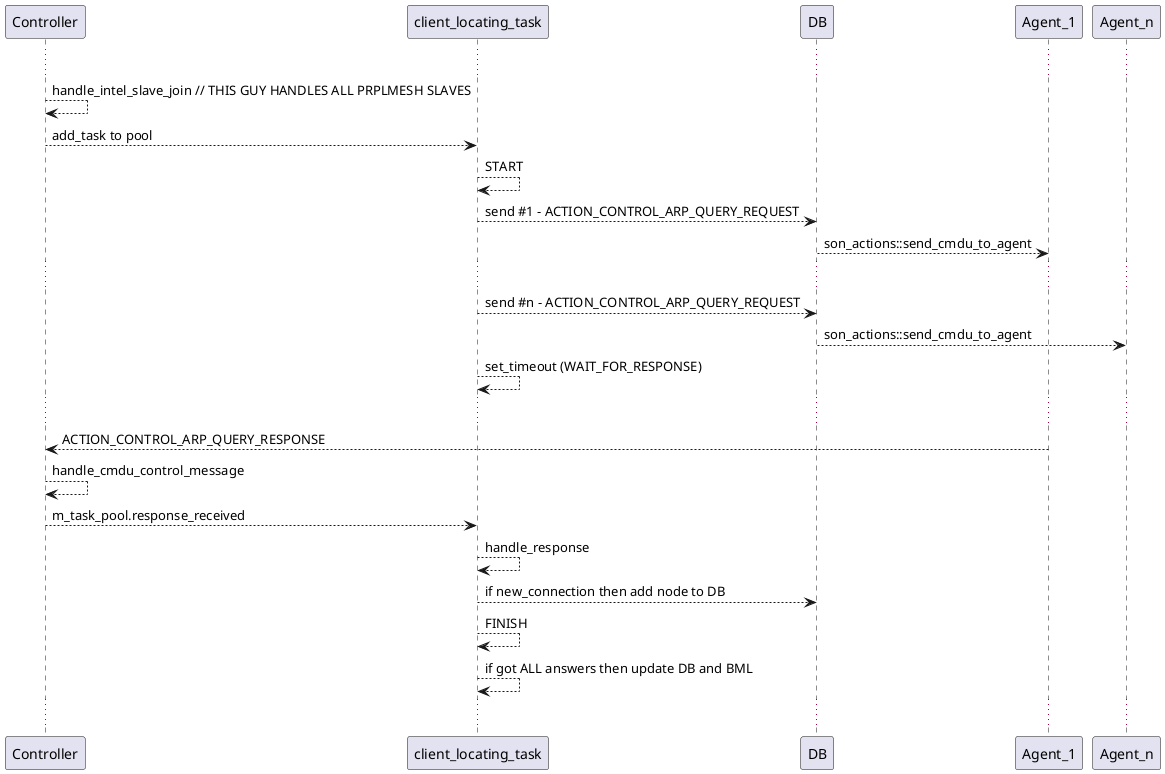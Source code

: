 ' Sequence diagram of client_locating_task usage during onboarding process

@startuml

...
Controller --> Controller : handle_intel_slave_join // THIS GUY HANDLES ALL PRPLMESH SLAVES
Controller --> client_locating_task : add_task to pool
client_locating_task --> client_locating_task : START
client_locating_task --> DB : send #1 - ACTION_CONTROL_ARP_QUERY_REQUEST
DB --> Agent_1 : son_actions::send_cmdu_to_agent
...
client_locating_task --> DB : send #n - ACTION_CONTROL_ARP_QUERY_REQUEST
DB --> Agent_n : son_actions::send_cmdu_to_agent

client_locating_task --> client_locating_task : set_timeout (WAIT_FOR_RESPONSE)
...
Agent_1 --> Controller : ACTION_CONTROL_ARP_QUERY_RESPONSE
Controller --> Controller : handle_cmdu_control_message
Controller --> client_locating_task : m_task_pool.response_received
client_locating_task --> client_locating_task : handle_response
client_locating_task --> DB : if new_connection then add node to DB
client_locating_task --> client_locating_task : FINISH
client_locating_task --> client_locating_task : if got ALL answers then update DB and BML
...

@enduml
